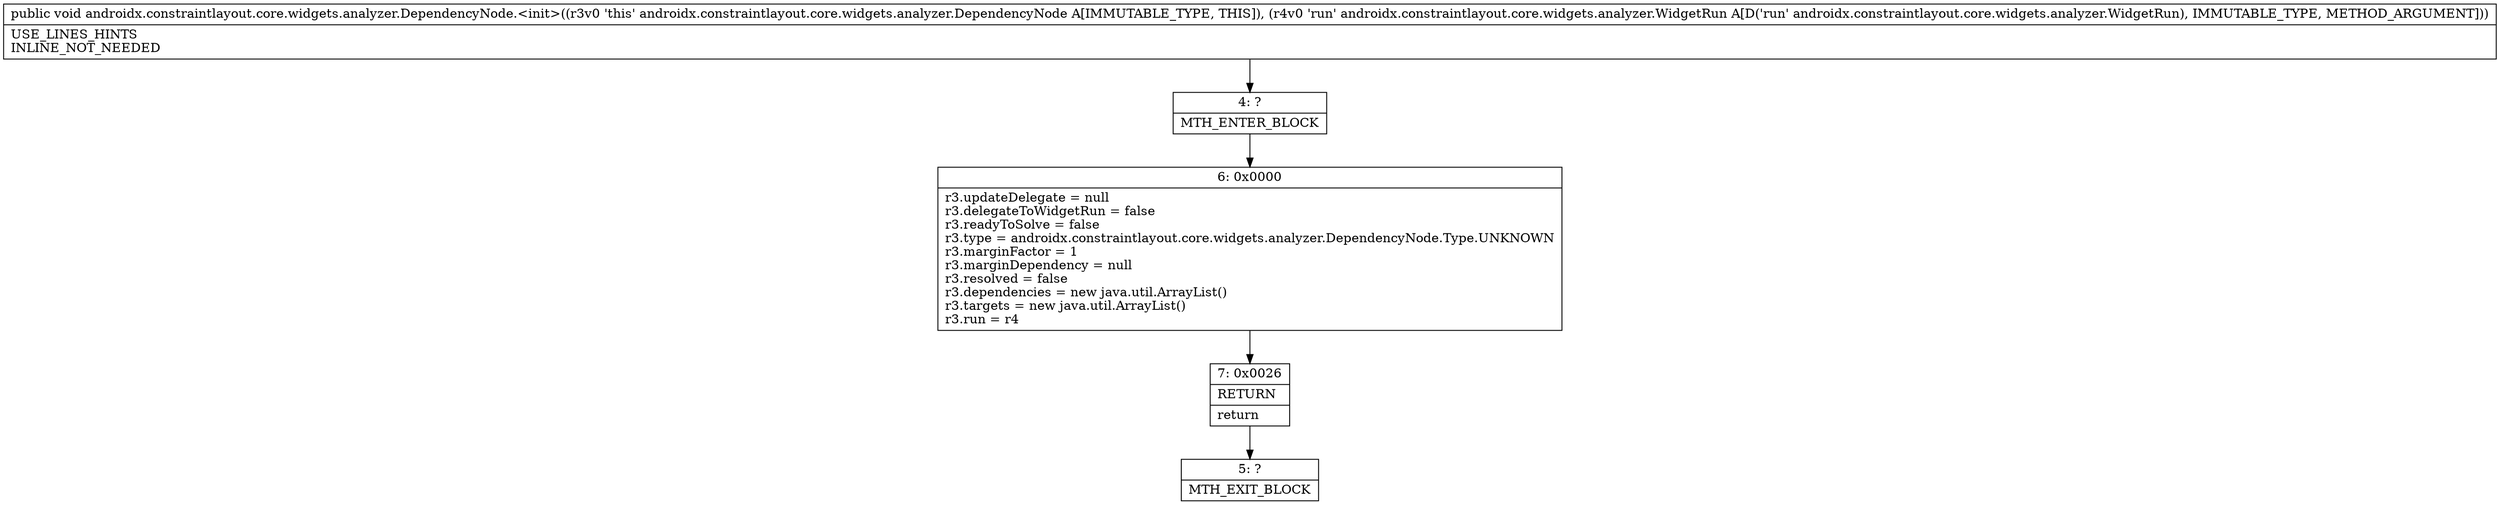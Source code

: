 digraph "CFG forandroidx.constraintlayout.core.widgets.analyzer.DependencyNode.\<init\>(Landroidx\/constraintlayout\/core\/widgets\/analyzer\/WidgetRun;)V" {
Node_4 [shape=record,label="{4\:\ ?|MTH_ENTER_BLOCK\l}"];
Node_6 [shape=record,label="{6\:\ 0x0000|r3.updateDelegate = null\lr3.delegateToWidgetRun = false\lr3.readyToSolve = false\lr3.type = androidx.constraintlayout.core.widgets.analyzer.DependencyNode.Type.UNKNOWN\lr3.marginFactor = 1\lr3.marginDependency = null\lr3.resolved = false\lr3.dependencies = new java.util.ArrayList()\lr3.targets = new java.util.ArrayList()\lr3.run = r4\l}"];
Node_7 [shape=record,label="{7\:\ 0x0026|RETURN\l|return\l}"];
Node_5 [shape=record,label="{5\:\ ?|MTH_EXIT_BLOCK\l}"];
MethodNode[shape=record,label="{public void androidx.constraintlayout.core.widgets.analyzer.DependencyNode.\<init\>((r3v0 'this' androidx.constraintlayout.core.widgets.analyzer.DependencyNode A[IMMUTABLE_TYPE, THIS]), (r4v0 'run' androidx.constraintlayout.core.widgets.analyzer.WidgetRun A[D('run' androidx.constraintlayout.core.widgets.analyzer.WidgetRun), IMMUTABLE_TYPE, METHOD_ARGUMENT]))  | USE_LINES_HINTS\lINLINE_NOT_NEEDED\l}"];
MethodNode -> Node_4;Node_4 -> Node_6;
Node_6 -> Node_7;
Node_7 -> Node_5;
}


